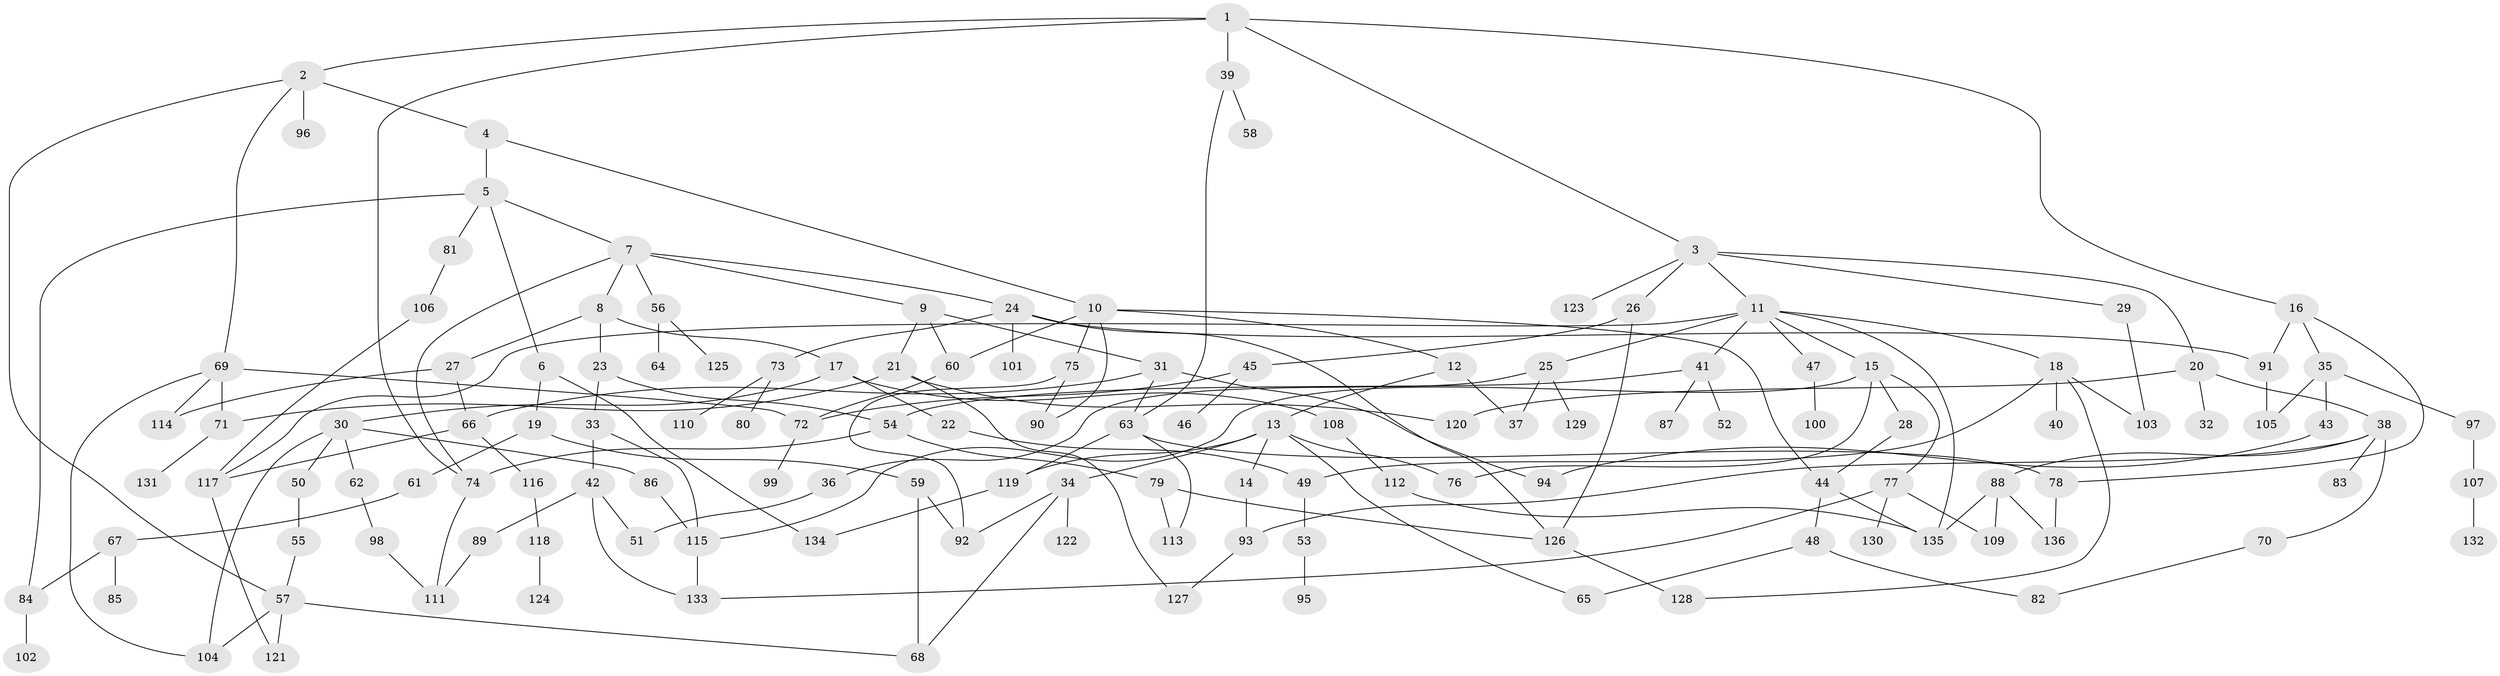 // Generated by graph-tools (version 1.1) at 2025/34/03/09/25 02:34:21]
// undirected, 136 vertices, 189 edges
graph export_dot {
graph [start="1"]
  node [color=gray90,style=filled];
  1;
  2;
  3;
  4;
  5;
  6;
  7;
  8;
  9;
  10;
  11;
  12;
  13;
  14;
  15;
  16;
  17;
  18;
  19;
  20;
  21;
  22;
  23;
  24;
  25;
  26;
  27;
  28;
  29;
  30;
  31;
  32;
  33;
  34;
  35;
  36;
  37;
  38;
  39;
  40;
  41;
  42;
  43;
  44;
  45;
  46;
  47;
  48;
  49;
  50;
  51;
  52;
  53;
  54;
  55;
  56;
  57;
  58;
  59;
  60;
  61;
  62;
  63;
  64;
  65;
  66;
  67;
  68;
  69;
  70;
  71;
  72;
  73;
  74;
  75;
  76;
  77;
  78;
  79;
  80;
  81;
  82;
  83;
  84;
  85;
  86;
  87;
  88;
  89;
  90;
  91;
  92;
  93;
  94;
  95;
  96;
  97;
  98;
  99;
  100;
  101;
  102;
  103;
  104;
  105;
  106;
  107;
  108;
  109;
  110;
  111;
  112;
  113;
  114;
  115;
  116;
  117;
  118;
  119;
  120;
  121;
  122;
  123;
  124;
  125;
  126;
  127;
  128;
  129;
  130;
  131;
  132;
  133;
  134;
  135;
  136;
  1 -- 2;
  1 -- 3;
  1 -- 16;
  1 -- 39;
  1 -- 74;
  2 -- 4;
  2 -- 69;
  2 -- 96;
  2 -- 57;
  3 -- 11;
  3 -- 20;
  3 -- 26;
  3 -- 29;
  3 -- 123;
  4 -- 5;
  4 -- 10;
  5 -- 6;
  5 -- 7;
  5 -- 81;
  5 -- 84;
  6 -- 19;
  6 -- 134;
  7 -- 8;
  7 -- 9;
  7 -- 24;
  7 -- 56;
  7 -- 74;
  8 -- 17;
  8 -- 23;
  8 -- 27;
  9 -- 21;
  9 -- 31;
  9 -- 60;
  10 -- 12;
  10 -- 60;
  10 -- 75;
  10 -- 90;
  10 -- 44;
  11 -- 15;
  11 -- 18;
  11 -- 25;
  11 -- 41;
  11 -- 47;
  11 -- 117;
  11 -- 135;
  12 -- 13;
  12 -- 37;
  13 -- 14;
  13 -- 34;
  13 -- 119;
  13 -- 65;
  13 -- 76;
  14 -- 93;
  15 -- 28;
  15 -- 76;
  15 -- 77;
  15 -- 115;
  16 -- 35;
  16 -- 91;
  16 -- 78;
  17 -- 22;
  17 -- 30;
  17 -- 108;
  18 -- 40;
  18 -- 49;
  18 -- 103;
  18 -- 128;
  19 -- 59;
  19 -- 61;
  20 -- 32;
  20 -- 38;
  20 -- 120;
  21 -- 71;
  21 -- 120;
  21 -- 127;
  22 -- 49;
  23 -- 33;
  23 -- 54;
  24 -- 73;
  24 -- 91;
  24 -- 101;
  24 -- 126;
  25 -- 36;
  25 -- 37;
  25 -- 129;
  26 -- 45;
  26 -- 126;
  27 -- 114;
  27 -- 66;
  28 -- 44;
  29 -- 103;
  30 -- 50;
  30 -- 62;
  30 -- 86;
  30 -- 104;
  31 -- 66;
  31 -- 63;
  31 -- 94;
  33 -- 42;
  33 -- 115;
  34 -- 68;
  34 -- 92;
  34 -- 122;
  35 -- 43;
  35 -- 97;
  35 -- 105;
  36 -- 51;
  38 -- 70;
  38 -- 83;
  38 -- 88;
  38 -- 93;
  39 -- 58;
  39 -- 63;
  41 -- 52;
  41 -- 87;
  41 -- 54;
  42 -- 89;
  42 -- 133;
  42 -- 51;
  43 -- 94;
  44 -- 48;
  44 -- 135;
  45 -- 46;
  45 -- 72;
  47 -- 100;
  48 -- 65;
  48 -- 82;
  49 -- 53;
  50 -- 55;
  53 -- 95;
  54 -- 79;
  54 -- 74;
  55 -- 57;
  56 -- 64;
  56 -- 125;
  57 -- 68;
  57 -- 104;
  57 -- 121;
  59 -- 92;
  59 -- 68;
  60 -- 72;
  61 -- 67;
  62 -- 98;
  63 -- 78;
  63 -- 113;
  63 -- 119;
  66 -- 116;
  66 -- 117;
  67 -- 85;
  67 -- 84;
  69 -- 114;
  69 -- 104;
  69 -- 71;
  69 -- 72;
  70 -- 82;
  71 -- 131;
  72 -- 99;
  73 -- 80;
  73 -- 110;
  74 -- 111;
  75 -- 90;
  75 -- 92;
  77 -- 109;
  77 -- 130;
  77 -- 133;
  78 -- 136;
  79 -- 126;
  79 -- 113;
  81 -- 106;
  84 -- 102;
  86 -- 115;
  88 -- 135;
  88 -- 136;
  88 -- 109;
  89 -- 111;
  91 -- 105;
  93 -- 127;
  97 -- 107;
  98 -- 111;
  106 -- 117;
  107 -- 132;
  108 -- 112;
  112 -- 135;
  115 -- 133;
  116 -- 118;
  117 -- 121;
  118 -- 124;
  119 -- 134;
  126 -- 128;
}
